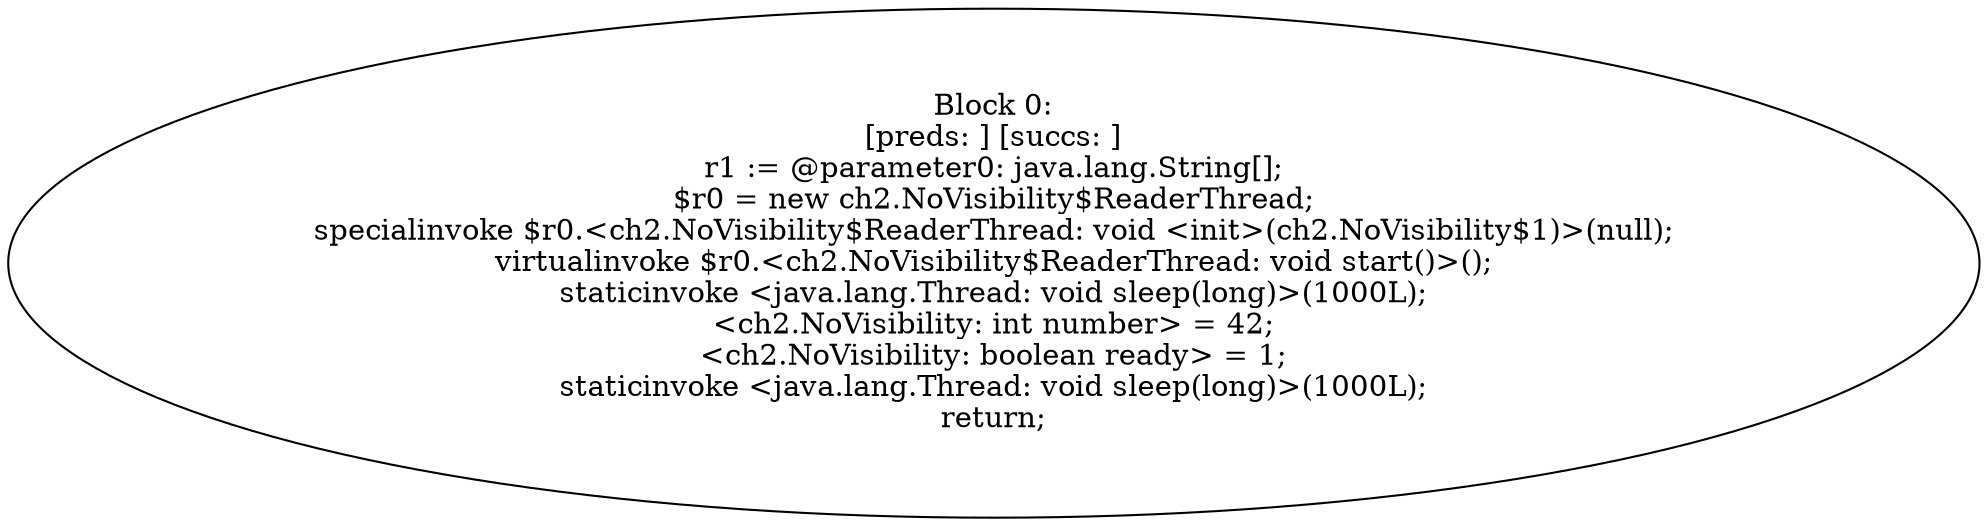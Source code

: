digraph "unitGraph" {
    "Block 0:
[preds: ] [succs: ]
r1 := @parameter0: java.lang.String[];
$r0 = new ch2.NoVisibility$ReaderThread;
specialinvoke $r0.<ch2.NoVisibility$ReaderThread: void <init>(ch2.NoVisibility$1)>(null);
virtualinvoke $r0.<ch2.NoVisibility$ReaderThread: void start()>();
staticinvoke <java.lang.Thread: void sleep(long)>(1000L);
<ch2.NoVisibility: int number> = 42;
<ch2.NoVisibility: boolean ready> = 1;
staticinvoke <java.lang.Thread: void sleep(long)>(1000L);
return;
"
}
